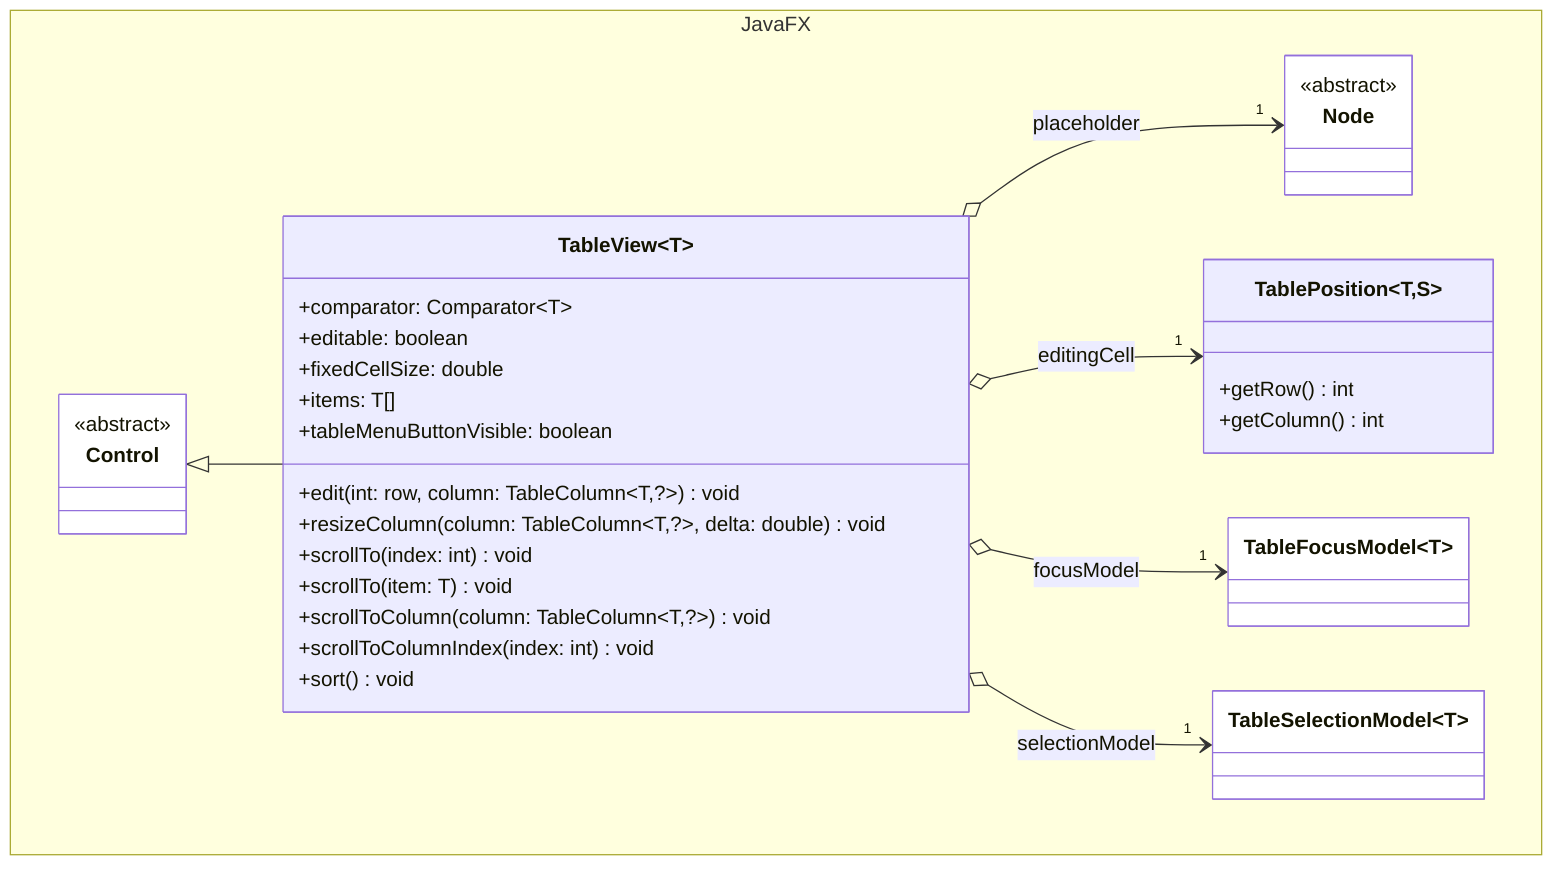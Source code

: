 classDiagram

    namespace JavaFX {

        class Node {
            <<abstract>>
        }

        class Control {
            <<abstract>>
        }

        class TableView["TableView&lt;T&gt;"] {
            +comparator: Comparator~T~
            +editable: boolean
            +fixedCellSize: double
            +items: T[]
            +tableMenuButtonVisible: boolean
            +edit(int: row, column: TableColumn~T,?~) void
            +resizeColumn(column: TableColumn~T,?~, delta: double) void
            +scrollTo(index: int) void
            +scrollTo(item: T) void
            +scrollToColumn(column: TableColumn~T,?~) void
            +scrollToColumnIndex(index: int) void
            +sort() void
        }

        class TableFocusModel["TableFocusModel&lt;T&gt;"] {

        }

        class TableSelectionModel["TableSelectionModel&lt;T&gt;"] {

        }

        class TablePosition["TablePosition&lt;T,S&gt;"] {
            +getRow() int
            +getColumn() int
        }

    }

    Control <|-- TableView

    TableView o-->"1" Node: placeholder
    TableView o-->"1" TablePosition: editingCell
    TableView o-->"1" TableFocusModel: focusModel
    TableView o-->"1" TableSelectionModel: selectionModel

    style Node fill:white
    style Control fill:white
    style TableFocusModel fill:white
    style TableSelectionModel fill:white